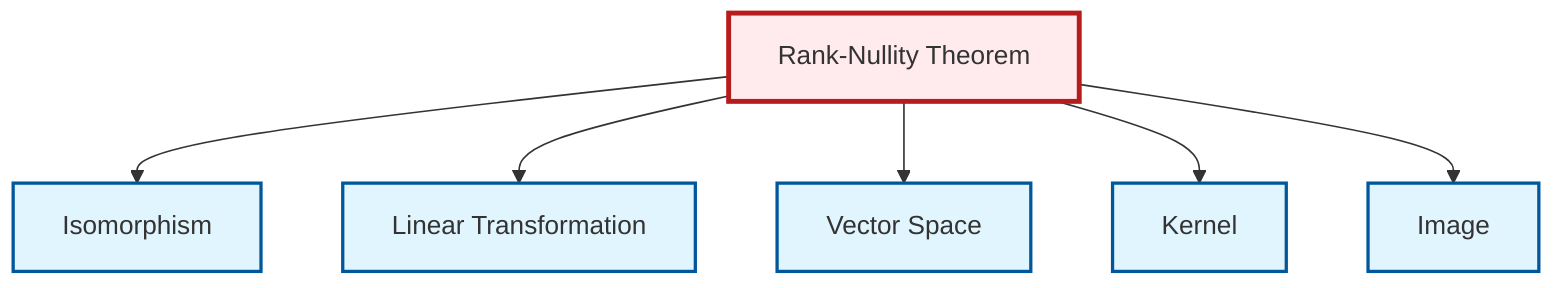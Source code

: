 graph TD
    classDef definition fill:#e1f5fe,stroke:#01579b,stroke-width:2px
    classDef theorem fill:#f3e5f5,stroke:#4a148c,stroke-width:2px
    classDef axiom fill:#fff3e0,stroke:#e65100,stroke-width:2px
    classDef example fill:#e8f5e9,stroke:#1b5e20,stroke-width:2px
    classDef current fill:#ffebee,stroke:#b71c1c,stroke-width:3px
    def-linear-transformation["Linear Transformation"]:::definition
    def-image["Image"]:::definition
    def-vector-space["Vector Space"]:::definition
    def-isomorphism["Isomorphism"]:::definition
    def-kernel["Kernel"]:::definition
    thm-rank-nullity["Rank-Nullity Theorem"]:::theorem
    thm-rank-nullity --> def-isomorphism
    thm-rank-nullity --> def-linear-transformation
    thm-rank-nullity --> def-vector-space
    thm-rank-nullity --> def-kernel
    thm-rank-nullity --> def-image
    class thm-rank-nullity current